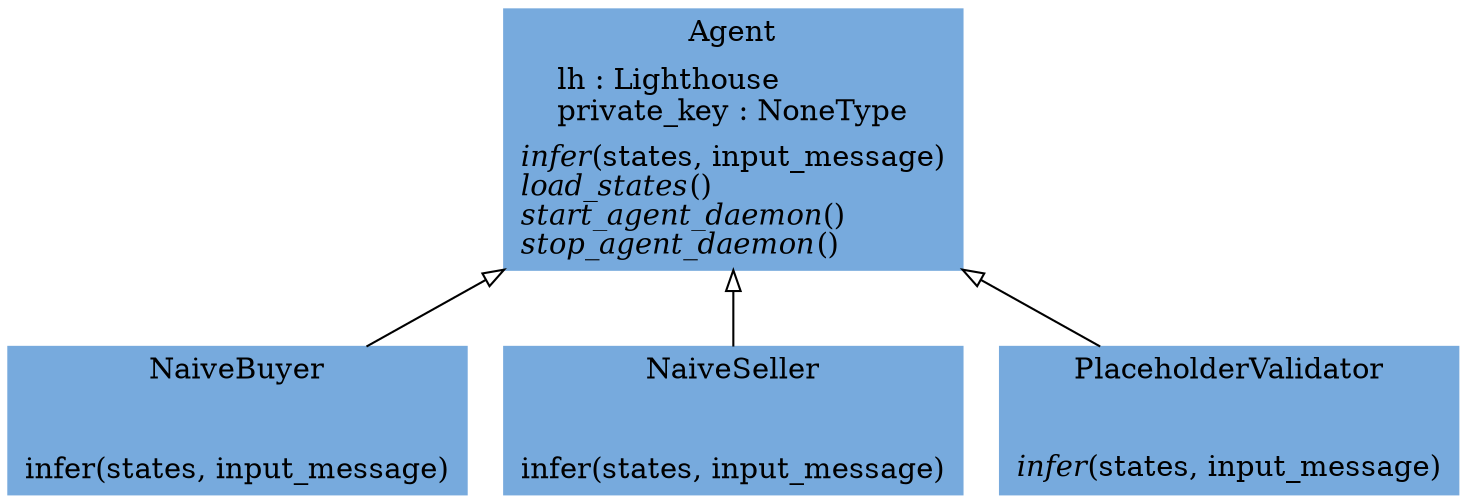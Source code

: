 digraph "classes_apiary" {
rankdir=BT
charset="utf-8"
"apiary.base_agent.Agent" [color="#77AADD", fontcolor="black", label=<{Agent|lh : Lighthouse<br ALIGN="LEFT"/>private_key : NoneType<br ALIGN="LEFT"/>|<I>infer</I>(states, input_message)<br ALIGN="LEFT"/><I>load_states</I>()<br ALIGN="LEFT"/><I>start_agent_daemon</I>()<br ALIGN="LEFT"/><I>stop_agent_daemon</I>()<br ALIGN="LEFT"/>}>, shape="record", style="filled"];
"apiary.buyer.NaiveBuyer" [color="#77AADD", fontcolor="black", label=<{NaiveBuyer|<br ALIGN="LEFT"/>|infer(states, input_message)<br ALIGN="LEFT"/>}>, shape="record", style="filled"];
"apiary.seller.NaiveSeller" [color="#77AADD", fontcolor="black", label=<{NaiveSeller|<br ALIGN="LEFT"/>|infer(states, input_message)<br ALIGN="LEFT"/>}>, shape="record", style="filled"];
"apiary.validator.PlaceholderValidator" [color="#77AADD", fontcolor="black", label=<{PlaceholderValidator|<br ALIGN="LEFT"/>|<I>infer</I>(states, input_message)<br ALIGN="LEFT"/>}>, shape="record", style="filled"];
"apiary.buyer.NaiveBuyer" -> "apiary.base_agent.Agent" [arrowhead="empty", arrowtail="none"];
"apiary.seller.NaiveSeller" -> "apiary.base_agent.Agent" [arrowhead="empty", arrowtail="none"];
"apiary.validator.PlaceholderValidator" -> "apiary.base_agent.Agent" [arrowhead="empty", arrowtail="none"];
}
